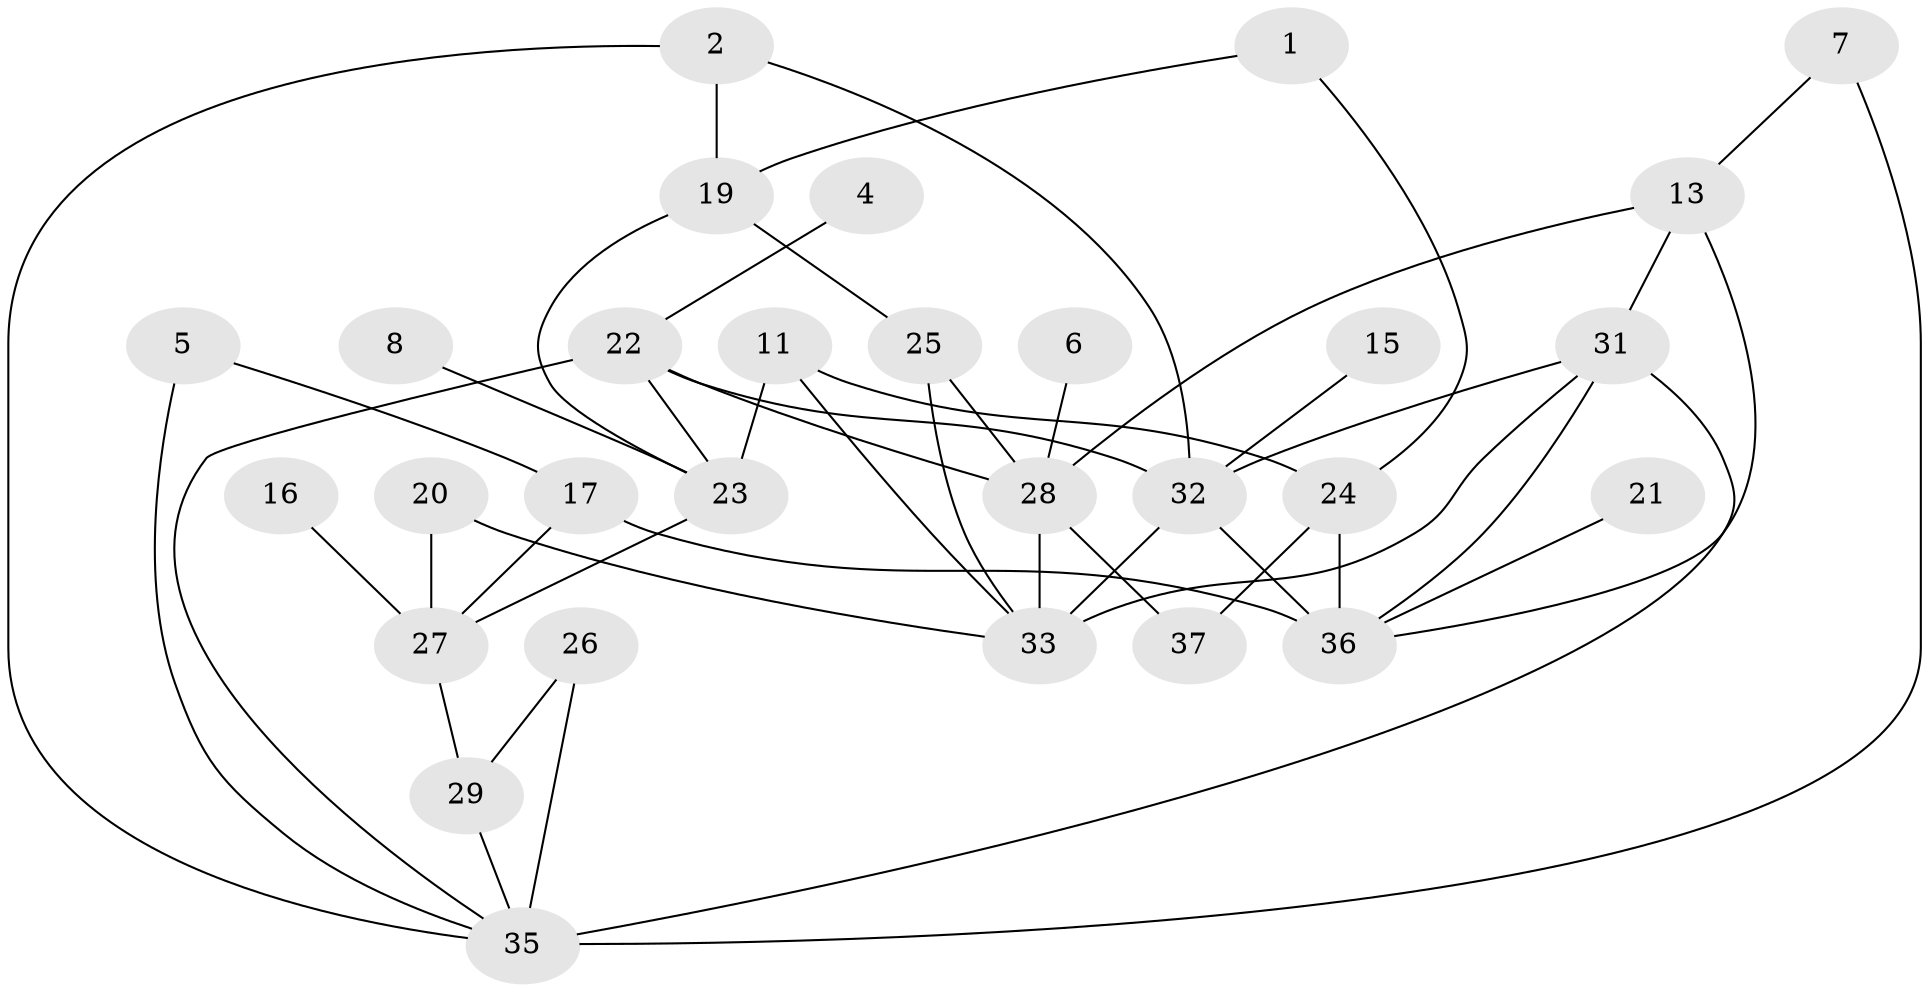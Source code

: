 // original degree distribution, {2: 0.3108108108108108, 7: 0.02702702702702703, 1: 0.14864864864864866, 3: 0.20270270270270271, 5: 0.05405405405405406, 0: 0.10810810810810811, 4: 0.14864864864864866}
// Generated by graph-tools (version 1.1) at 2025/25/03/09/25 03:25:15]
// undirected, 29 vertices, 48 edges
graph export_dot {
graph [start="1"]
  node [color=gray90,style=filled];
  1;
  2;
  4;
  5;
  6;
  7;
  8;
  11;
  13;
  15;
  16;
  17;
  19;
  20;
  21;
  22;
  23;
  24;
  25;
  26;
  27;
  28;
  29;
  31;
  32;
  33;
  35;
  36;
  37;
  1 -- 19 [weight=1.0];
  1 -- 24 [weight=1.0];
  2 -- 19 [weight=1.0];
  2 -- 32 [weight=1.0];
  2 -- 35 [weight=1.0];
  4 -- 22 [weight=1.0];
  5 -- 17 [weight=1.0];
  5 -- 35 [weight=1.0];
  6 -- 28 [weight=1.0];
  7 -- 13 [weight=1.0];
  7 -- 35 [weight=1.0];
  8 -- 23 [weight=1.0];
  11 -- 23 [weight=1.0];
  11 -- 24 [weight=1.0];
  11 -- 33 [weight=1.0];
  13 -- 28 [weight=1.0];
  13 -- 31 [weight=1.0];
  13 -- 36 [weight=1.0];
  15 -- 32 [weight=1.0];
  16 -- 27 [weight=1.0];
  17 -- 27 [weight=1.0];
  17 -- 36 [weight=1.0];
  19 -- 23 [weight=1.0];
  19 -- 25 [weight=1.0];
  20 -- 27 [weight=1.0];
  20 -- 33 [weight=1.0];
  21 -- 36 [weight=1.0];
  22 -- 23 [weight=1.0];
  22 -- 28 [weight=1.0];
  22 -- 32 [weight=1.0];
  22 -- 35 [weight=1.0];
  23 -- 27 [weight=1.0];
  24 -- 36 [weight=1.0];
  24 -- 37 [weight=1.0];
  25 -- 28 [weight=1.0];
  25 -- 33 [weight=1.0];
  26 -- 29 [weight=1.0];
  26 -- 35 [weight=2.0];
  27 -- 29 [weight=1.0];
  28 -- 33 [weight=2.0];
  28 -- 37 [weight=1.0];
  29 -- 35 [weight=1.0];
  31 -- 32 [weight=1.0];
  31 -- 33 [weight=1.0];
  31 -- 35 [weight=1.0];
  31 -- 36 [weight=2.0];
  32 -- 33 [weight=1.0];
  32 -- 36 [weight=3.0];
}
